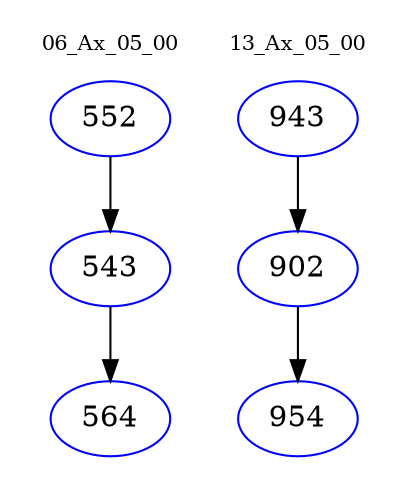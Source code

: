 digraph{
subgraph cluster_0 {
color = white
label = "06_Ax_05_00";
fontsize=10;
T0_552 [label="552", color="blue"]
T0_552 -> T0_543 [color="black"]
T0_543 [label="543", color="blue"]
T0_543 -> T0_564 [color="black"]
T0_564 [label="564", color="blue"]
}
subgraph cluster_1 {
color = white
label = "13_Ax_05_00";
fontsize=10;
T1_943 [label="943", color="blue"]
T1_943 -> T1_902 [color="black"]
T1_902 [label="902", color="blue"]
T1_902 -> T1_954 [color="black"]
T1_954 [label="954", color="blue"]
}
}
